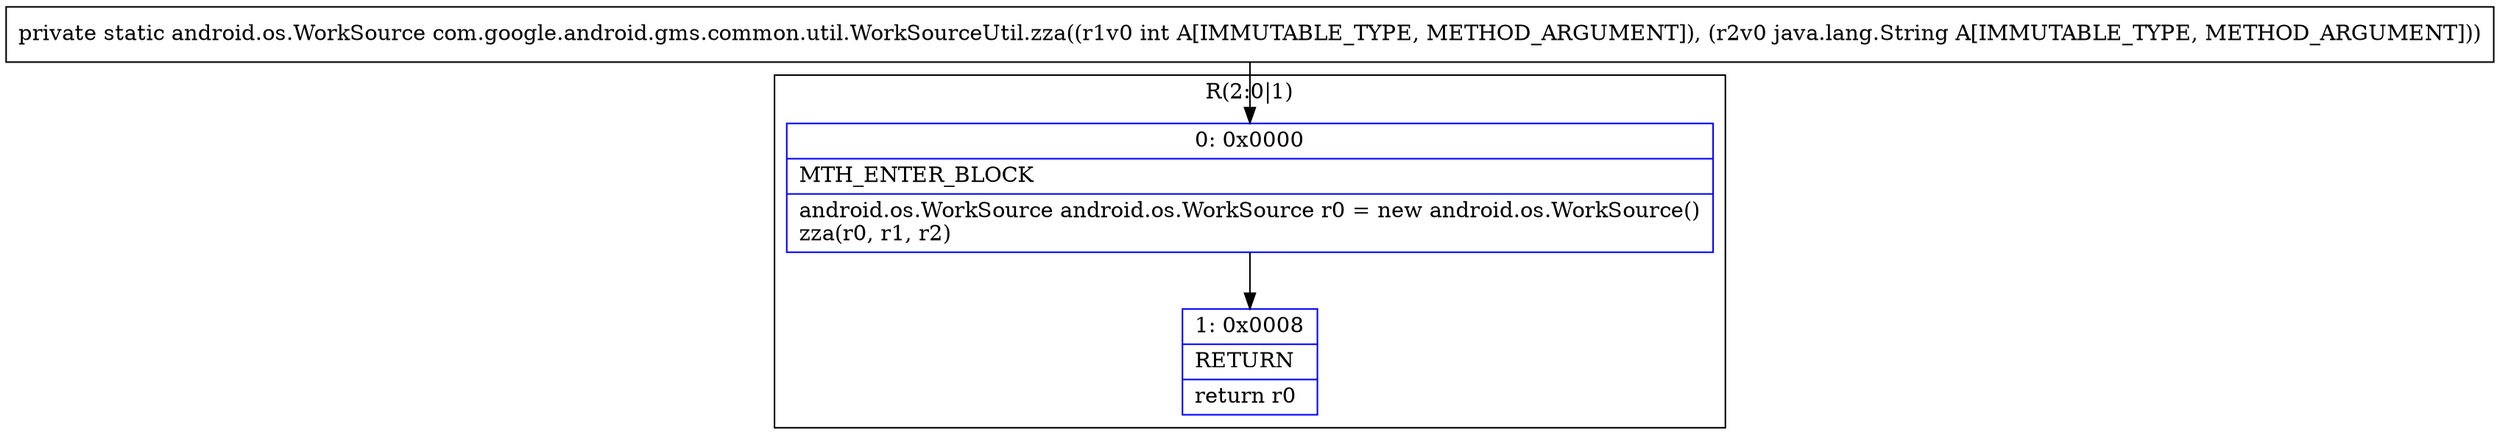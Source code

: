 digraph "CFG forcom.google.android.gms.common.util.WorkSourceUtil.zza(ILjava\/lang\/String;)Landroid\/os\/WorkSource;" {
subgraph cluster_Region_422262209 {
label = "R(2:0|1)";
node [shape=record,color=blue];
Node_0 [shape=record,label="{0\:\ 0x0000|MTH_ENTER_BLOCK\l|android.os.WorkSource android.os.WorkSource r0 = new android.os.WorkSource()\lzza(r0, r1, r2)\l}"];
Node_1 [shape=record,label="{1\:\ 0x0008|RETURN\l|return r0\l}"];
}
MethodNode[shape=record,label="{private static android.os.WorkSource com.google.android.gms.common.util.WorkSourceUtil.zza((r1v0 int A[IMMUTABLE_TYPE, METHOD_ARGUMENT]), (r2v0 java.lang.String A[IMMUTABLE_TYPE, METHOD_ARGUMENT])) }"];
MethodNode -> Node_0;
Node_0 -> Node_1;
}

